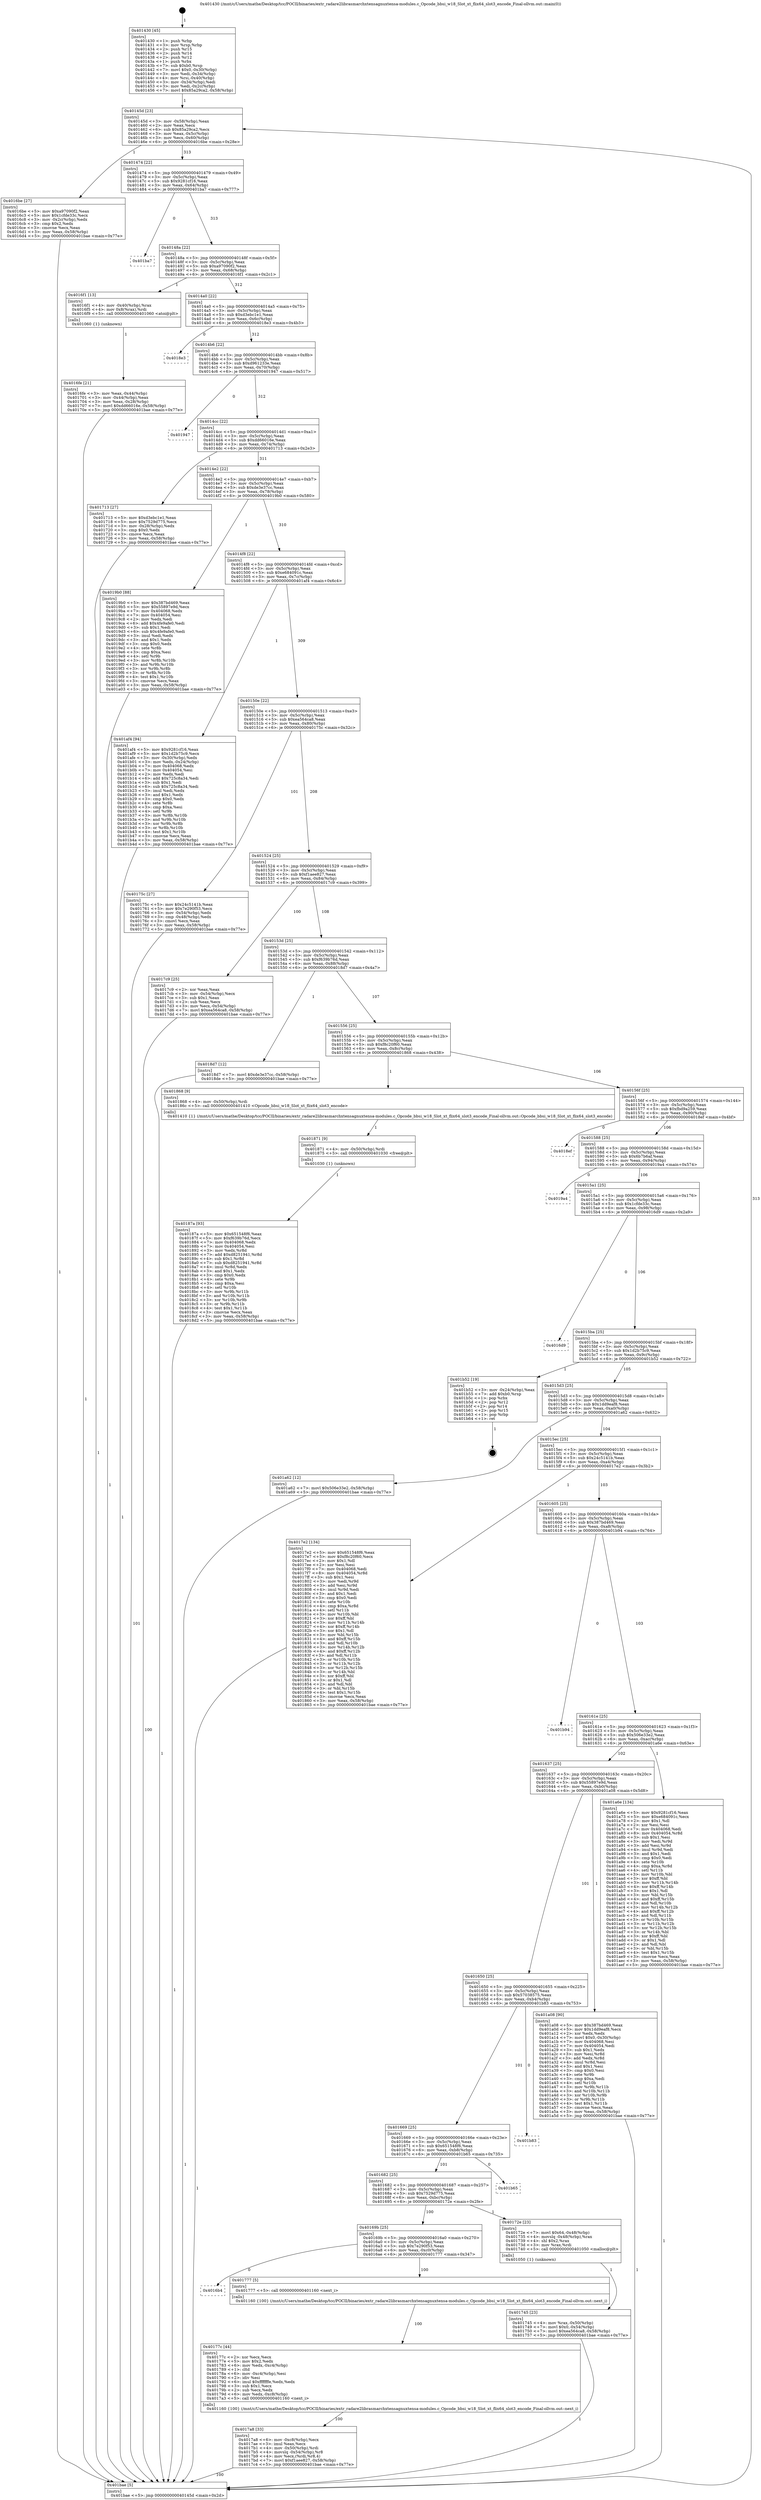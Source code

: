 digraph "0x401430" {
  label = "0x401430 (/mnt/c/Users/mathe/Desktop/tcc/POCII/binaries/extr_radare2librasmarchxtensagnuxtensa-modules.c_Opcode_bbsi_w18_Slot_xt_flix64_slot3_encode_Final-ollvm.out::main(0))"
  labelloc = "t"
  node[shape=record]

  Entry [label="",width=0.3,height=0.3,shape=circle,fillcolor=black,style=filled]
  "0x40145d" [label="{
     0x40145d [23]\l
     | [instrs]\l
     &nbsp;&nbsp;0x40145d \<+3\>: mov -0x58(%rbp),%eax\l
     &nbsp;&nbsp;0x401460 \<+2\>: mov %eax,%ecx\l
     &nbsp;&nbsp;0x401462 \<+6\>: sub $0x85a29ca2,%ecx\l
     &nbsp;&nbsp;0x401468 \<+3\>: mov %eax,-0x5c(%rbp)\l
     &nbsp;&nbsp;0x40146b \<+3\>: mov %ecx,-0x60(%rbp)\l
     &nbsp;&nbsp;0x40146e \<+6\>: je 00000000004016be \<main+0x28e\>\l
  }"]
  "0x4016be" [label="{
     0x4016be [27]\l
     | [instrs]\l
     &nbsp;&nbsp;0x4016be \<+5\>: mov $0xa97090f2,%eax\l
     &nbsp;&nbsp;0x4016c3 \<+5\>: mov $0x1cfde33c,%ecx\l
     &nbsp;&nbsp;0x4016c8 \<+3\>: mov -0x2c(%rbp),%edx\l
     &nbsp;&nbsp;0x4016cb \<+3\>: cmp $0x2,%edx\l
     &nbsp;&nbsp;0x4016ce \<+3\>: cmovne %ecx,%eax\l
     &nbsp;&nbsp;0x4016d1 \<+3\>: mov %eax,-0x58(%rbp)\l
     &nbsp;&nbsp;0x4016d4 \<+5\>: jmp 0000000000401bae \<main+0x77e\>\l
  }"]
  "0x401474" [label="{
     0x401474 [22]\l
     | [instrs]\l
     &nbsp;&nbsp;0x401474 \<+5\>: jmp 0000000000401479 \<main+0x49\>\l
     &nbsp;&nbsp;0x401479 \<+3\>: mov -0x5c(%rbp),%eax\l
     &nbsp;&nbsp;0x40147c \<+5\>: sub $0x9281cf16,%eax\l
     &nbsp;&nbsp;0x401481 \<+3\>: mov %eax,-0x64(%rbp)\l
     &nbsp;&nbsp;0x401484 \<+6\>: je 0000000000401ba7 \<main+0x777\>\l
  }"]
  "0x401bae" [label="{
     0x401bae [5]\l
     | [instrs]\l
     &nbsp;&nbsp;0x401bae \<+5\>: jmp 000000000040145d \<main+0x2d\>\l
  }"]
  "0x401430" [label="{
     0x401430 [45]\l
     | [instrs]\l
     &nbsp;&nbsp;0x401430 \<+1\>: push %rbp\l
     &nbsp;&nbsp;0x401431 \<+3\>: mov %rsp,%rbp\l
     &nbsp;&nbsp;0x401434 \<+2\>: push %r15\l
     &nbsp;&nbsp;0x401436 \<+2\>: push %r14\l
     &nbsp;&nbsp;0x401438 \<+2\>: push %r12\l
     &nbsp;&nbsp;0x40143a \<+1\>: push %rbx\l
     &nbsp;&nbsp;0x40143b \<+7\>: sub $0xb0,%rsp\l
     &nbsp;&nbsp;0x401442 \<+7\>: movl $0x0,-0x30(%rbp)\l
     &nbsp;&nbsp;0x401449 \<+3\>: mov %edi,-0x34(%rbp)\l
     &nbsp;&nbsp;0x40144c \<+4\>: mov %rsi,-0x40(%rbp)\l
     &nbsp;&nbsp;0x401450 \<+3\>: mov -0x34(%rbp),%edi\l
     &nbsp;&nbsp;0x401453 \<+3\>: mov %edi,-0x2c(%rbp)\l
     &nbsp;&nbsp;0x401456 \<+7\>: movl $0x85a29ca2,-0x58(%rbp)\l
  }"]
  Exit [label="",width=0.3,height=0.3,shape=circle,fillcolor=black,style=filled,peripheries=2]
  "0x401ba7" [label="{
     0x401ba7\l
  }", style=dashed]
  "0x40148a" [label="{
     0x40148a [22]\l
     | [instrs]\l
     &nbsp;&nbsp;0x40148a \<+5\>: jmp 000000000040148f \<main+0x5f\>\l
     &nbsp;&nbsp;0x40148f \<+3\>: mov -0x5c(%rbp),%eax\l
     &nbsp;&nbsp;0x401492 \<+5\>: sub $0xa97090f2,%eax\l
     &nbsp;&nbsp;0x401497 \<+3\>: mov %eax,-0x68(%rbp)\l
     &nbsp;&nbsp;0x40149a \<+6\>: je 00000000004016f1 \<main+0x2c1\>\l
  }"]
  "0x40187a" [label="{
     0x40187a [93]\l
     | [instrs]\l
     &nbsp;&nbsp;0x40187a \<+5\>: mov $0x651548f6,%eax\l
     &nbsp;&nbsp;0x40187f \<+5\>: mov $0xf639b76d,%ecx\l
     &nbsp;&nbsp;0x401884 \<+7\>: mov 0x404068,%edx\l
     &nbsp;&nbsp;0x40188b \<+7\>: mov 0x404054,%esi\l
     &nbsp;&nbsp;0x401892 \<+3\>: mov %edx,%r8d\l
     &nbsp;&nbsp;0x401895 \<+7\>: add $0xd8251941,%r8d\l
     &nbsp;&nbsp;0x40189c \<+4\>: sub $0x1,%r8d\l
     &nbsp;&nbsp;0x4018a0 \<+7\>: sub $0xd8251941,%r8d\l
     &nbsp;&nbsp;0x4018a7 \<+4\>: imul %r8d,%edx\l
     &nbsp;&nbsp;0x4018ab \<+3\>: and $0x1,%edx\l
     &nbsp;&nbsp;0x4018ae \<+3\>: cmp $0x0,%edx\l
     &nbsp;&nbsp;0x4018b1 \<+4\>: sete %r9b\l
     &nbsp;&nbsp;0x4018b5 \<+3\>: cmp $0xa,%esi\l
     &nbsp;&nbsp;0x4018b8 \<+4\>: setl %r10b\l
     &nbsp;&nbsp;0x4018bc \<+3\>: mov %r9b,%r11b\l
     &nbsp;&nbsp;0x4018bf \<+3\>: and %r10b,%r11b\l
     &nbsp;&nbsp;0x4018c2 \<+3\>: xor %r10b,%r9b\l
     &nbsp;&nbsp;0x4018c5 \<+3\>: or %r9b,%r11b\l
     &nbsp;&nbsp;0x4018c8 \<+4\>: test $0x1,%r11b\l
     &nbsp;&nbsp;0x4018cc \<+3\>: cmovne %ecx,%eax\l
     &nbsp;&nbsp;0x4018cf \<+3\>: mov %eax,-0x58(%rbp)\l
     &nbsp;&nbsp;0x4018d2 \<+5\>: jmp 0000000000401bae \<main+0x77e\>\l
  }"]
  "0x4016f1" [label="{
     0x4016f1 [13]\l
     | [instrs]\l
     &nbsp;&nbsp;0x4016f1 \<+4\>: mov -0x40(%rbp),%rax\l
     &nbsp;&nbsp;0x4016f5 \<+4\>: mov 0x8(%rax),%rdi\l
     &nbsp;&nbsp;0x4016f9 \<+5\>: call 0000000000401060 \<atoi@plt\>\l
     | [calls]\l
     &nbsp;&nbsp;0x401060 \{1\} (unknown)\l
  }"]
  "0x4014a0" [label="{
     0x4014a0 [22]\l
     | [instrs]\l
     &nbsp;&nbsp;0x4014a0 \<+5\>: jmp 00000000004014a5 \<main+0x75\>\l
     &nbsp;&nbsp;0x4014a5 \<+3\>: mov -0x5c(%rbp),%eax\l
     &nbsp;&nbsp;0x4014a8 \<+5\>: sub $0xd3ebc1e1,%eax\l
     &nbsp;&nbsp;0x4014ad \<+3\>: mov %eax,-0x6c(%rbp)\l
     &nbsp;&nbsp;0x4014b0 \<+6\>: je 00000000004018e3 \<main+0x4b3\>\l
  }"]
  "0x4016fe" [label="{
     0x4016fe [21]\l
     | [instrs]\l
     &nbsp;&nbsp;0x4016fe \<+3\>: mov %eax,-0x44(%rbp)\l
     &nbsp;&nbsp;0x401701 \<+3\>: mov -0x44(%rbp),%eax\l
     &nbsp;&nbsp;0x401704 \<+3\>: mov %eax,-0x28(%rbp)\l
     &nbsp;&nbsp;0x401707 \<+7\>: movl $0xdd66016e,-0x58(%rbp)\l
     &nbsp;&nbsp;0x40170e \<+5\>: jmp 0000000000401bae \<main+0x77e\>\l
  }"]
  "0x401871" [label="{
     0x401871 [9]\l
     | [instrs]\l
     &nbsp;&nbsp;0x401871 \<+4\>: mov -0x50(%rbp),%rdi\l
     &nbsp;&nbsp;0x401875 \<+5\>: call 0000000000401030 \<free@plt\>\l
     | [calls]\l
     &nbsp;&nbsp;0x401030 \{1\} (unknown)\l
  }"]
  "0x4018e3" [label="{
     0x4018e3\l
  }", style=dashed]
  "0x4014b6" [label="{
     0x4014b6 [22]\l
     | [instrs]\l
     &nbsp;&nbsp;0x4014b6 \<+5\>: jmp 00000000004014bb \<main+0x8b\>\l
     &nbsp;&nbsp;0x4014bb \<+3\>: mov -0x5c(%rbp),%eax\l
     &nbsp;&nbsp;0x4014be \<+5\>: sub $0xd961233e,%eax\l
     &nbsp;&nbsp;0x4014c3 \<+3\>: mov %eax,-0x70(%rbp)\l
     &nbsp;&nbsp;0x4014c6 \<+6\>: je 0000000000401947 \<main+0x517\>\l
  }"]
  "0x4017a8" [label="{
     0x4017a8 [33]\l
     | [instrs]\l
     &nbsp;&nbsp;0x4017a8 \<+6\>: mov -0xc8(%rbp),%ecx\l
     &nbsp;&nbsp;0x4017ae \<+3\>: imul %eax,%ecx\l
     &nbsp;&nbsp;0x4017b1 \<+4\>: mov -0x50(%rbp),%rdi\l
     &nbsp;&nbsp;0x4017b5 \<+4\>: movslq -0x54(%rbp),%r8\l
     &nbsp;&nbsp;0x4017b9 \<+4\>: mov %ecx,(%rdi,%r8,4)\l
     &nbsp;&nbsp;0x4017bd \<+7\>: movl $0xf1aee827,-0x58(%rbp)\l
     &nbsp;&nbsp;0x4017c4 \<+5\>: jmp 0000000000401bae \<main+0x77e\>\l
  }"]
  "0x401947" [label="{
     0x401947\l
  }", style=dashed]
  "0x4014cc" [label="{
     0x4014cc [22]\l
     | [instrs]\l
     &nbsp;&nbsp;0x4014cc \<+5\>: jmp 00000000004014d1 \<main+0xa1\>\l
     &nbsp;&nbsp;0x4014d1 \<+3\>: mov -0x5c(%rbp),%eax\l
     &nbsp;&nbsp;0x4014d4 \<+5\>: sub $0xdd66016e,%eax\l
     &nbsp;&nbsp;0x4014d9 \<+3\>: mov %eax,-0x74(%rbp)\l
     &nbsp;&nbsp;0x4014dc \<+6\>: je 0000000000401713 \<main+0x2e3\>\l
  }"]
  "0x40177c" [label="{
     0x40177c [44]\l
     | [instrs]\l
     &nbsp;&nbsp;0x40177c \<+2\>: xor %ecx,%ecx\l
     &nbsp;&nbsp;0x40177e \<+5\>: mov $0x2,%edx\l
     &nbsp;&nbsp;0x401783 \<+6\>: mov %edx,-0xc4(%rbp)\l
     &nbsp;&nbsp;0x401789 \<+1\>: cltd\l
     &nbsp;&nbsp;0x40178a \<+6\>: mov -0xc4(%rbp),%esi\l
     &nbsp;&nbsp;0x401790 \<+2\>: idiv %esi\l
     &nbsp;&nbsp;0x401792 \<+6\>: imul $0xfffffffe,%edx,%edx\l
     &nbsp;&nbsp;0x401798 \<+3\>: sub $0x1,%ecx\l
     &nbsp;&nbsp;0x40179b \<+2\>: sub %ecx,%edx\l
     &nbsp;&nbsp;0x40179d \<+6\>: mov %edx,-0xc8(%rbp)\l
     &nbsp;&nbsp;0x4017a3 \<+5\>: call 0000000000401160 \<next_i\>\l
     | [calls]\l
     &nbsp;&nbsp;0x401160 \{100\} (/mnt/c/Users/mathe/Desktop/tcc/POCII/binaries/extr_radare2librasmarchxtensagnuxtensa-modules.c_Opcode_bbsi_w18_Slot_xt_flix64_slot3_encode_Final-ollvm.out::next_i)\l
  }"]
  "0x401713" [label="{
     0x401713 [27]\l
     | [instrs]\l
     &nbsp;&nbsp;0x401713 \<+5\>: mov $0xd3ebc1e1,%eax\l
     &nbsp;&nbsp;0x401718 \<+5\>: mov $0x7529d775,%ecx\l
     &nbsp;&nbsp;0x40171d \<+3\>: mov -0x28(%rbp),%edx\l
     &nbsp;&nbsp;0x401720 \<+3\>: cmp $0x0,%edx\l
     &nbsp;&nbsp;0x401723 \<+3\>: cmove %ecx,%eax\l
     &nbsp;&nbsp;0x401726 \<+3\>: mov %eax,-0x58(%rbp)\l
     &nbsp;&nbsp;0x401729 \<+5\>: jmp 0000000000401bae \<main+0x77e\>\l
  }"]
  "0x4014e2" [label="{
     0x4014e2 [22]\l
     | [instrs]\l
     &nbsp;&nbsp;0x4014e2 \<+5\>: jmp 00000000004014e7 \<main+0xb7\>\l
     &nbsp;&nbsp;0x4014e7 \<+3\>: mov -0x5c(%rbp),%eax\l
     &nbsp;&nbsp;0x4014ea \<+5\>: sub $0xde3e37cc,%eax\l
     &nbsp;&nbsp;0x4014ef \<+3\>: mov %eax,-0x78(%rbp)\l
     &nbsp;&nbsp;0x4014f2 \<+6\>: je 00000000004019b0 \<main+0x580\>\l
  }"]
  "0x4016b4" [label="{
     0x4016b4\l
  }", style=dashed]
  "0x4019b0" [label="{
     0x4019b0 [88]\l
     | [instrs]\l
     &nbsp;&nbsp;0x4019b0 \<+5\>: mov $0x387bd469,%eax\l
     &nbsp;&nbsp;0x4019b5 \<+5\>: mov $0x55897e9d,%ecx\l
     &nbsp;&nbsp;0x4019ba \<+7\>: mov 0x404068,%edx\l
     &nbsp;&nbsp;0x4019c1 \<+7\>: mov 0x404054,%esi\l
     &nbsp;&nbsp;0x4019c8 \<+2\>: mov %edx,%edi\l
     &nbsp;&nbsp;0x4019ca \<+6\>: add $0x4fe9afe0,%edi\l
     &nbsp;&nbsp;0x4019d0 \<+3\>: sub $0x1,%edi\l
     &nbsp;&nbsp;0x4019d3 \<+6\>: sub $0x4fe9afe0,%edi\l
     &nbsp;&nbsp;0x4019d9 \<+3\>: imul %edi,%edx\l
     &nbsp;&nbsp;0x4019dc \<+3\>: and $0x1,%edx\l
     &nbsp;&nbsp;0x4019df \<+3\>: cmp $0x0,%edx\l
     &nbsp;&nbsp;0x4019e2 \<+4\>: sete %r8b\l
     &nbsp;&nbsp;0x4019e6 \<+3\>: cmp $0xa,%esi\l
     &nbsp;&nbsp;0x4019e9 \<+4\>: setl %r9b\l
     &nbsp;&nbsp;0x4019ed \<+3\>: mov %r8b,%r10b\l
     &nbsp;&nbsp;0x4019f0 \<+3\>: and %r9b,%r10b\l
     &nbsp;&nbsp;0x4019f3 \<+3\>: xor %r9b,%r8b\l
     &nbsp;&nbsp;0x4019f6 \<+3\>: or %r8b,%r10b\l
     &nbsp;&nbsp;0x4019f9 \<+4\>: test $0x1,%r10b\l
     &nbsp;&nbsp;0x4019fd \<+3\>: cmovne %ecx,%eax\l
     &nbsp;&nbsp;0x401a00 \<+3\>: mov %eax,-0x58(%rbp)\l
     &nbsp;&nbsp;0x401a03 \<+5\>: jmp 0000000000401bae \<main+0x77e\>\l
  }"]
  "0x4014f8" [label="{
     0x4014f8 [22]\l
     | [instrs]\l
     &nbsp;&nbsp;0x4014f8 \<+5\>: jmp 00000000004014fd \<main+0xcd\>\l
     &nbsp;&nbsp;0x4014fd \<+3\>: mov -0x5c(%rbp),%eax\l
     &nbsp;&nbsp;0x401500 \<+5\>: sub $0xe684091c,%eax\l
     &nbsp;&nbsp;0x401505 \<+3\>: mov %eax,-0x7c(%rbp)\l
     &nbsp;&nbsp;0x401508 \<+6\>: je 0000000000401af4 \<main+0x6c4\>\l
  }"]
  "0x401777" [label="{
     0x401777 [5]\l
     | [instrs]\l
     &nbsp;&nbsp;0x401777 \<+5\>: call 0000000000401160 \<next_i\>\l
     | [calls]\l
     &nbsp;&nbsp;0x401160 \{100\} (/mnt/c/Users/mathe/Desktop/tcc/POCII/binaries/extr_radare2librasmarchxtensagnuxtensa-modules.c_Opcode_bbsi_w18_Slot_xt_flix64_slot3_encode_Final-ollvm.out::next_i)\l
  }"]
  "0x401af4" [label="{
     0x401af4 [94]\l
     | [instrs]\l
     &nbsp;&nbsp;0x401af4 \<+5\>: mov $0x9281cf16,%eax\l
     &nbsp;&nbsp;0x401af9 \<+5\>: mov $0x1d2b75c9,%ecx\l
     &nbsp;&nbsp;0x401afe \<+3\>: mov -0x30(%rbp),%edx\l
     &nbsp;&nbsp;0x401b01 \<+3\>: mov %edx,-0x24(%rbp)\l
     &nbsp;&nbsp;0x401b04 \<+7\>: mov 0x404068,%edx\l
     &nbsp;&nbsp;0x401b0b \<+7\>: mov 0x404054,%esi\l
     &nbsp;&nbsp;0x401b12 \<+2\>: mov %edx,%edi\l
     &nbsp;&nbsp;0x401b14 \<+6\>: add $0x725c8a34,%edi\l
     &nbsp;&nbsp;0x401b1a \<+3\>: sub $0x1,%edi\l
     &nbsp;&nbsp;0x401b1d \<+6\>: sub $0x725c8a34,%edi\l
     &nbsp;&nbsp;0x401b23 \<+3\>: imul %edi,%edx\l
     &nbsp;&nbsp;0x401b26 \<+3\>: and $0x1,%edx\l
     &nbsp;&nbsp;0x401b29 \<+3\>: cmp $0x0,%edx\l
     &nbsp;&nbsp;0x401b2c \<+4\>: sete %r8b\l
     &nbsp;&nbsp;0x401b30 \<+3\>: cmp $0xa,%esi\l
     &nbsp;&nbsp;0x401b33 \<+4\>: setl %r9b\l
     &nbsp;&nbsp;0x401b37 \<+3\>: mov %r8b,%r10b\l
     &nbsp;&nbsp;0x401b3a \<+3\>: and %r9b,%r10b\l
     &nbsp;&nbsp;0x401b3d \<+3\>: xor %r9b,%r8b\l
     &nbsp;&nbsp;0x401b40 \<+3\>: or %r8b,%r10b\l
     &nbsp;&nbsp;0x401b43 \<+4\>: test $0x1,%r10b\l
     &nbsp;&nbsp;0x401b47 \<+3\>: cmovne %ecx,%eax\l
     &nbsp;&nbsp;0x401b4a \<+3\>: mov %eax,-0x58(%rbp)\l
     &nbsp;&nbsp;0x401b4d \<+5\>: jmp 0000000000401bae \<main+0x77e\>\l
  }"]
  "0x40150e" [label="{
     0x40150e [22]\l
     | [instrs]\l
     &nbsp;&nbsp;0x40150e \<+5\>: jmp 0000000000401513 \<main+0xe3\>\l
     &nbsp;&nbsp;0x401513 \<+3\>: mov -0x5c(%rbp),%eax\l
     &nbsp;&nbsp;0x401516 \<+5\>: sub $0xea564ca8,%eax\l
     &nbsp;&nbsp;0x40151b \<+3\>: mov %eax,-0x80(%rbp)\l
     &nbsp;&nbsp;0x40151e \<+6\>: je 000000000040175c \<main+0x32c\>\l
  }"]
  "0x401745" [label="{
     0x401745 [23]\l
     | [instrs]\l
     &nbsp;&nbsp;0x401745 \<+4\>: mov %rax,-0x50(%rbp)\l
     &nbsp;&nbsp;0x401749 \<+7\>: movl $0x0,-0x54(%rbp)\l
     &nbsp;&nbsp;0x401750 \<+7\>: movl $0xea564ca8,-0x58(%rbp)\l
     &nbsp;&nbsp;0x401757 \<+5\>: jmp 0000000000401bae \<main+0x77e\>\l
  }"]
  "0x40175c" [label="{
     0x40175c [27]\l
     | [instrs]\l
     &nbsp;&nbsp;0x40175c \<+5\>: mov $0x24c5141b,%eax\l
     &nbsp;&nbsp;0x401761 \<+5\>: mov $0x7e290f53,%ecx\l
     &nbsp;&nbsp;0x401766 \<+3\>: mov -0x54(%rbp),%edx\l
     &nbsp;&nbsp;0x401769 \<+3\>: cmp -0x48(%rbp),%edx\l
     &nbsp;&nbsp;0x40176c \<+3\>: cmovl %ecx,%eax\l
     &nbsp;&nbsp;0x40176f \<+3\>: mov %eax,-0x58(%rbp)\l
     &nbsp;&nbsp;0x401772 \<+5\>: jmp 0000000000401bae \<main+0x77e\>\l
  }"]
  "0x401524" [label="{
     0x401524 [25]\l
     | [instrs]\l
     &nbsp;&nbsp;0x401524 \<+5\>: jmp 0000000000401529 \<main+0xf9\>\l
     &nbsp;&nbsp;0x401529 \<+3\>: mov -0x5c(%rbp),%eax\l
     &nbsp;&nbsp;0x40152c \<+5\>: sub $0xf1aee827,%eax\l
     &nbsp;&nbsp;0x401531 \<+6\>: mov %eax,-0x84(%rbp)\l
     &nbsp;&nbsp;0x401537 \<+6\>: je 00000000004017c9 \<main+0x399\>\l
  }"]
  "0x40169b" [label="{
     0x40169b [25]\l
     | [instrs]\l
     &nbsp;&nbsp;0x40169b \<+5\>: jmp 00000000004016a0 \<main+0x270\>\l
     &nbsp;&nbsp;0x4016a0 \<+3\>: mov -0x5c(%rbp),%eax\l
     &nbsp;&nbsp;0x4016a3 \<+5\>: sub $0x7e290f53,%eax\l
     &nbsp;&nbsp;0x4016a8 \<+6\>: mov %eax,-0xc0(%rbp)\l
     &nbsp;&nbsp;0x4016ae \<+6\>: je 0000000000401777 \<main+0x347\>\l
  }"]
  "0x4017c9" [label="{
     0x4017c9 [25]\l
     | [instrs]\l
     &nbsp;&nbsp;0x4017c9 \<+2\>: xor %eax,%eax\l
     &nbsp;&nbsp;0x4017cb \<+3\>: mov -0x54(%rbp),%ecx\l
     &nbsp;&nbsp;0x4017ce \<+3\>: sub $0x1,%eax\l
     &nbsp;&nbsp;0x4017d1 \<+2\>: sub %eax,%ecx\l
     &nbsp;&nbsp;0x4017d3 \<+3\>: mov %ecx,-0x54(%rbp)\l
     &nbsp;&nbsp;0x4017d6 \<+7\>: movl $0xea564ca8,-0x58(%rbp)\l
     &nbsp;&nbsp;0x4017dd \<+5\>: jmp 0000000000401bae \<main+0x77e\>\l
  }"]
  "0x40153d" [label="{
     0x40153d [25]\l
     | [instrs]\l
     &nbsp;&nbsp;0x40153d \<+5\>: jmp 0000000000401542 \<main+0x112\>\l
     &nbsp;&nbsp;0x401542 \<+3\>: mov -0x5c(%rbp),%eax\l
     &nbsp;&nbsp;0x401545 \<+5\>: sub $0xf639b76d,%eax\l
     &nbsp;&nbsp;0x40154a \<+6\>: mov %eax,-0x88(%rbp)\l
     &nbsp;&nbsp;0x401550 \<+6\>: je 00000000004018d7 \<main+0x4a7\>\l
  }"]
  "0x40172e" [label="{
     0x40172e [23]\l
     | [instrs]\l
     &nbsp;&nbsp;0x40172e \<+7\>: movl $0x64,-0x48(%rbp)\l
     &nbsp;&nbsp;0x401735 \<+4\>: movslq -0x48(%rbp),%rax\l
     &nbsp;&nbsp;0x401739 \<+4\>: shl $0x2,%rax\l
     &nbsp;&nbsp;0x40173d \<+3\>: mov %rax,%rdi\l
     &nbsp;&nbsp;0x401740 \<+5\>: call 0000000000401050 \<malloc@plt\>\l
     | [calls]\l
     &nbsp;&nbsp;0x401050 \{1\} (unknown)\l
  }"]
  "0x4018d7" [label="{
     0x4018d7 [12]\l
     | [instrs]\l
     &nbsp;&nbsp;0x4018d7 \<+7\>: movl $0xde3e37cc,-0x58(%rbp)\l
     &nbsp;&nbsp;0x4018de \<+5\>: jmp 0000000000401bae \<main+0x77e\>\l
  }"]
  "0x401556" [label="{
     0x401556 [25]\l
     | [instrs]\l
     &nbsp;&nbsp;0x401556 \<+5\>: jmp 000000000040155b \<main+0x12b\>\l
     &nbsp;&nbsp;0x40155b \<+3\>: mov -0x5c(%rbp),%eax\l
     &nbsp;&nbsp;0x40155e \<+5\>: sub $0xf8c20f60,%eax\l
     &nbsp;&nbsp;0x401563 \<+6\>: mov %eax,-0x8c(%rbp)\l
     &nbsp;&nbsp;0x401569 \<+6\>: je 0000000000401868 \<main+0x438\>\l
  }"]
  "0x401682" [label="{
     0x401682 [25]\l
     | [instrs]\l
     &nbsp;&nbsp;0x401682 \<+5\>: jmp 0000000000401687 \<main+0x257\>\l
     &nbsp;&nbsp;0x401687 \<+3\>: mov -0x5c(%rbp),%eax\l
     &nbsp;&nbsp;0x40168a \<+5\>: sub $0x7529d775,%eax\l
     &nbsp;&nbsp;0x40168f \<+6\>: mov %eax,-0xbc(%rbp)\l
     &nbsp;&nbsp;0x401695 \<+6\>: je 000000000040172e \<main+0x2fe\>\l
  }"]
  "0x401868" [label="{
     0x401868 [9]\l
     | [instrs]\l
     &nbsp;&nbsp;0x401868 \<+4\>: mov -0x50(%rbp),%rdi\l
     &nbsp;&nbsp;0x40186c \<+5\>: call 0000000000401410 \<Opcode_bbsi_w18_Slot_xt_flix64_slot3_encode\>\l
     | [calls]\l
     &nbsp;&nbsp;0x401410 \{1\} (/mnt/c/Users/mathe/Desktop/tcc/POCII/binaries/extr_radare2librasmarchxtensagnuxtensa-modules.c_Opcode_bbsi_w18_Slot_xt_flix64_slot3_encode_Final-ollvm.out::Opcode_bbsi_w18_Slot_xt_flix64_slot3_encode)\l
  }"]
  "0x40156f" [label="{
     0x40156f [25]\l
     | [instrs]\l
     &nbsp;&nbsp;0x40156f \<+5\>: jmp 0000000000401574 \<main+0x144\>\l
     &nbsp;&nbsp;0x401574 \<+3\>: mov -0x5c(%rbp),%eax\l
     &nbsp;&nbsp;0x401577 \<+5\>: sub $0xfbd9a259,%eax\l
     &nbsp;&nbsp;0x40157c \<+6\>: mov %eax,-0x90(%rbp)\l
     &nbsp;&nbsp;0x401582 \<+6\>: je 00000000004018ef \<main+0x4bf\>\l
  }"]
  "0x401b65" [label="{
     0x401b65\l
  }", style=dashed]
  "0x4018ef" [label="{
     0x4018ef\l
  }", style=dashed]
  "0x401588" [label="{
     0x401588 [25]\l
     | [instrs]\l
     &nbsp;&nbsp;0x401588 \<+5\>: jmp 000000000040158d \<main+0x15d\>\l
     &nbsp;&nbsp;0x40158d \<+3\>: mov -0x5c(%rbp),%eax\l
     &nbsp;&nbsp;0x401590 \<+5\>: sub $0x6b7b6af,%eax\l
     &nbsp;&nbsp;0x401595 \<+6\>: mov %eax,-0x94(%rbp)\l
     &nbsp;&nbsp;0x40159b \<+6\>: je 00000000004019a4 \<main+0x574\>\l
  }"]
  "0x401669" [label="{
     0x401669 [25]\l
     | [instrs]\l
     &nbsp;&nbsp;0x401669 \<+5\>: jmp 000000000040166e \<main+0x23e\>\l
     &nbsp;&nbsp;0x40166e \<+3\>: mov -0x5c(%rbp),%eax\l
     &nbsp;&nbsp;0x401671 \<+5\>: sub $0x651548f6,%eax\l
     &nbsp;&nbsp;0x401676 \<+6\>: mov %eax,-0xb8(%rbp)\l
     &nbsp;&nbsp;0x40167c \<+6\>: je 0000000000401b65 \<main+0x735\>\l
  }"]
  "0x4019a4" [label="{
     0x4019a4\l
  }", style=dashed]
  "0x4015a1" [label="{
     0x4015a1 [25]\l
     | [instrs]\l
     &nbsp;&nbsp;0x4015a1 \<+5\>: jmp 00000000004015a6 \<main+0x176\>\l
     &nbsp;&nbsp;0x4015a6 \<+3\>: mov -0x5c(%rbp),%eax\l
     &nbsp;&nbsp;0x4015a9 \<+5\>: sub $0x1cfde33c,%eax\l
     &nbsp;&nbsp;0x4015ae \<+6\>: mov %eax,-0x98(%rbp)\l
     &nbsp;&nbsp;0x4015b4 \<+6\>: je 00000000004016d9 \<main+0x2a9\>\l
  }"]
  "0x401b83" [label="{
     0x401b83\l
  }", style=dashed]
  "0x4016d9" [label="{
     0x4016d9\l
  }", style=dashed]
  "0x4015ba" [label="{
     0x4015ba [25]\l
     | [instrs]\l
     &nbsp;&nbsp;0x4015ba \<+5\>: jmp 00000000004015bf \<main+0x18f\>\l
     &nbsp;&nbsp;0x4015bf \<+3\>: mov -0x5c(%rbp),%eax\l
     &nbsp;&nbsp;0x4015c2 \<+5\>: sub $0x1d2b75c9,%eax\l
     &nbsp;&nbsp;0x4015c7 \<+6\>: mov %eax,-0x9c(%rbp)\l
     &nbsp;&nbsp;0x4015cd \<+6\>: je 0000000000401b52 \<main+0x722\>\l
  }"]
  "0x401650" [label="{
     0x401650 [25]\l
     | [instrs]\l
     &nbsp;&nbsp;0x401650 \<+5\>: jmp 0000000000401655 \<main+0x225\>\l
     &nbsp;&nbsp;0x401655 \<+3\>: mov -0x5c(%rbp),%eax\l
     &nbsp;&nbsp;0x401658 \<+5\>: sub $0x57038575,%eax\l
     &nbsp;&nbsp;0x40165d \<+6\>: mov %eax,-0xb4(%rbp)\l
     &nbsp;&nbsp;0x401663 \<+6\>: je 0000000000401b83 \<main+0x753\>\l
  }"]
  "0x401b52" [label="{
     0x401b52 [19]\l
     | [instrs]\l
     &nbsp;&nbsp;0x401b52 \<+3\>: mov -0x24(%rbp),%eax\l
     &nbsp;&nbsp;0x401b55 \<+7\>: add $0xb0,%rsp\l
     &nbsp;&nbsp;0x401b5c \<+1\>: pop %rbx\l
     &nbsp;&nbsp;0x401b5d \<+2\>: pop %r12\l
     &nbsp;&nbsp;0x401b5f \<+2\>: pop %r14\l
     &nbsp;&nbsp;0x401b61 \<+2\>: pop %r15\l
     &nbsp;&nbsp;0x401b63 \<+1\>: pop %rbp\l
     &nbsp;&nbsp;0x401b64 \<+1\>: ret\l
  }"]
  "0x4015d3" [label="{
     0x4015d3 [25]\l
     | [instrs]\l
     &nbsp;&nbsp;0x4015d3 \<+5\>: jmp 00000000004015d8 \<main+0x1a8\>\l
     &nbsp;&nbsp;0x4015d8 \<+3\>: mov -0x5c(%rbp),%eax\l
     &nbsp;&nbsp;0x4015db \<+5\>: sub $0x1dd9eaf8,%eax\l
     &nbsp;&nbsp;0x4015e0 \<+6\>: mov %eax,-0xa0(%rbp)\l
     &nbsp;&nbsp;0x4015e6 \<+6\>: je 0000000000401a62 \<main+0x632\>\l
  }"]
  "0x401a08" [label="{
     0x401a08 [90]\l
     | [instrs]\l
     &nbsp;&nbsp;0x401a08 \<+5\>: mov $0x387bd469,%eax\l
     &nbsp;&nbsp;0x401a0d \<+5\>: mov $0x1dd9eaf8,%ecx\l
     &nbsp;&nbsp;0x401a12 \<+2\>: xor %edx,%edx\l
     &nbsp;&nbsp;0x401a14 \<+7\>: movl $0x0,-0x30(%rbp)\l
     &nbsp;&nbsp;0x401a1b \<+7\>: mov 0x404068,%esi\l
     &nbsp;&nbsp;0x401a22 \<+7\>: mov 0x404054,%edi\l
     &nbsp;&nbsp;0x401a29 \<+3\>: sub $0x1,%edx\l
     &nbsp;&nbsp;0x401a2c \<+3\>: mov %esi,%r8d\l
     &nbsp;&nbsp;0x401a2f \<+3\>: add %edx,%r8d\l
     &nbsp;&nbsp;0x401a32 \<+4\>: imul %r8d,%esi\l
     &nbsp;&nbsp;0x401a36 \<+3\>: and $0x1,%esi\l
     &nbsp;&nbsp;0x401a39 \<+3\>: cmp $0x0,%esi\l
     &nbsp;&nbsp;0x401a3c \<+4\>: sete %r9b\l
     &nbsp;&nbsp;0x401a40 \<+3\>: cmp $0xa,%edi\l
     &nbsp;&nbsp;0x401a43 \<+4\>: setl %r10b\l
     &nbsp;&nbsp;0x401a47 \<+3\>: mov %r9b,%r11b\l
     &nbsp;&nbsp;0x401a4a \<+3\>: and %r10b,%r11b\l
     &nbsp;&nbsp;0x401a4d \<+3\>: xor %r10b,%r9b\l
     &nbsp;&nbsp;0x401a50 \<+3\>: or %r9b,%r11b\l
     &nbsp;&nbsp;0x401a53 \<+4\>: test $0x1,%r11b\l
     &nbsp;&nbsp;0x401a57 \<+3\>: cmovne %ecx,%eax\l
     &nbsp;&nbsp;0x401a5a \<+3\>: mov %eax,-0x58(%rbp)\l
     &nbsp;&nbsp;0x401a5d \<+5\>: jmp 0000000000401bae \<main+0x77e\>\l
  }"]
  "0x401a62" [label="{
     0x401a62 [12]\l
     | [instrs]\l
     &nbsp;&nbsp;0x401a62 \<+7\>: movl $0x506e33e2,-0x58(%rbp)\l
     &nbsp;&nbsp;0x401a69 \<+5\>: jmp 0000000000401bae \<main+0x77e\>\l
  }"]
  "0x4015ec" [label="{
     0x4015ec [25]\l
     | [instrs]\l
     &nbsp;&nbsp;0x4015ec \<+5\>: jmp 00000000004015f1 \<main+0x1c1\>\l
     &nbsp;&nbsp;0x4015f1 \<+3\>: mov -0x5c(%rbp),%eax\l
     &nbsp;&nbsp;0x4015f4 \<+5\>: sub $0x24c5141b,%eax\l
     &nbsp;&nbsp;0x4015f9 \<+6\>: mov %eax,-0xa4(%rbp)\l
     &nbsp;&nbsp;0x4015ff \<+6\>: je 00000000004017e2 \<main+0x3b2\>\l
  }"]
  "0x401637" [label="{
     0x401637 [25]\l
     | [instrs]\l
     &nbsp;&nbsp;0x401637 \<+5\>: jmp 000000000040163c \<main+0x20c\>\l
     &nbsp;&nbsp;0x40163c \<+3\>: mov -0x5c(%rbp),%eax\l
     &nbsp;&nbsp;0x40163f \<+5\>: sub $0x55897e9d,%eax\l
     &nbsp;&nbsp;0x401644 \<+6\>: mov %eax,-0xb0(%rbp)\l
     &nbsp;&nbsp;0x40164a \<+6\>: je 0000000000401a08 \<main+0x5d8\>\l
  }"]
  "0x4017e2" [label="{
     0x4017e2 [134]\l
     | [instrs]\l
     &nbsp;&nbsp;0x4017e2 \<+5\>: mov $0x651548f6,%eax\l
     &nbsp;&nbsp;0x4017e7 \<+5\>: mov $0xf8c20f60,%ecx\l
     &nbsp;&nbsp;0x4017ec \<+2\>: mov $0x1,%dl\l
     &nbsp;&nbsp;0x4017ee \<+2\>: xor %esi,%esi\l
     &nbsp;&nbsp;0x4017f0 \<+7\>: mov 0x404068,%edi\l
     &nbsp;&nbsp;0x4017f7 \<+8\>: mov 0x404054,%r8d\l
     &nbsp;&nbsp;0x4017ff \<+3\>: sub $0x1,%esi\l
     &nbsp;&nbsp;0x401802 \<+3\>: mov %edi,%r9d\l
     &nbsp;&nbsp;0x401805 \<+3\>: add %esi,%r9d\l
     &nbsp;&nbsp;0x401808 \<+4\>: imul %r9d,%edi\l
     &nbsp;&nbsp;0x40180c \<+3\>: and $0x1,%edi\l
     &nbsp;&nbsp;0x40180f \<+3\>: cmp $0x0,%edi\l
     &nbsp;&nbsp;0x401812 \<+4\>: sete %r10b\l
     &nbsp;&nbsp;0x401816 \<+4\>: cmp $0xa,%r8d\l
     &nbsp;&nbsp;0x40181a \<+4\>: setl %r11b\l
     &nbsp;&nbsp;0x40181e \<+3\>: mov %r10b,%bl\l
     &nbsp;&nbsp;0x401821 \<+3\>: xor $0xff,%bl\l
     &nbsp;&nbsp;0x401824 \<+3\>: mov %r11b,%r14b\l
     &nbsp;&nbsp;0x401827 \<+4\>: xor $0xff,%r14b\l
     &nbsp;&nbsp;0x40182b \<+3\>: xor $0x1,%dl\l
     &nbsp;&nbsp;0x40182e \<+3\>: mov %bl,%r15b\l
     &nbsp;&nbsp;0x401831 \<+4\>: and $0xff,%r15b\l
     &nbsp;&nbsp;0x401835 \<+3\>: and %dl,%r10b\l
     &nbsp;&nbsp;0x401838 \<+3\>: mov %r14b,%r12b\l
     &nbsp;&nbsp;0x40183b \<+4\>: and $0xff,%r12b\l
     &nbsp;&nbsp;0x40183f \<+3\>: and %dl,%r11b\l
     &nbsp;&nbsp;0x401842 \<+3\>: or %r10b,%r15b\l
     &nbsp;&nbsp;0x401845 \<+3\>: or %r11b,%r12b\l
     &nbsp;&nbsp;0x401848 \<+3\>: xor %r12b,%r15b\l
     &nbsp;&nbsp;0x40184b \<+3\>: or %r14b,%bl\l
     &nbsp;&nbsp;0x40184e \<+3\>: xor $0xff,%bl\l
     &nbsp;&nbsp;0x401851 \<+3\>: or $0x1,%dl\l
     &nbsp;&nbsp;0x401854 \<+2\>: and %dl,%bl\l
     &nbsp;&nbsp;0x401856 \<+3\>: or %bl,%r15b\l
     &nbsp;&nbsp;0x401859 \<+4\>: test $0x1,%r15b\l
     &nbsp;&nbsp;0x40185d \<+3\>: cmovne %ecx,%eax\l
     &nbsp;&nbsp;0x401860 \<+3\>: mov %eax,-0x58(%rbp)\l
     &nbsp;&nbsp;0x401863 \<+5\>: jmp 0000000000401bae \<main+0x77e\>\l
  }"]
  "0x401605" [label="{
     0x401605 [25]\l
     | [instrs]\l
     &nbsp;&nbsp;0x401605 \<+5\>: jmp 000000000040160a \<main+0x1da\>\l
     &nbsp;&nbsp;0x40160a \<+3\>: mov -0x5c(%rbp),%eax\l
     &nbsp;&nbsp;0x40160d \<+5\>: sub $0x387bd469,%eax\l
     &nbsp;&nbsp;0x401612 \<+6\>: mov %eax,-0xa8(%rbp)\l
     &nbsp;&nbsp;0x401618 \<+6\>: je 0000000000401b94 \<main+0x764\>\l
  }"]
  "0x401a6e" [label="{
     0x401a6e [134]\l
     | [instrs]\l
     &nbsp;&nbsp;0x401a6e \<+5\>: mov $0x9281cf16,%eax\l
     &nbsp;&nbsp;0x401a73 \<+5\>: mov $0xe684091c,%ecx\l
     &nbsp;&nbsp;0x401a78 \<+2\>: mov $0x1,%dl\l
     &nbsp;&nbsp;0x401a7a \<+2\>: xor %esi,%esi\l
     &nbsp;&nbsp;0x401a7c \<+7\>: mov 0x404068,%edi\l
     &nbsp;&nbsp;0x401a83 \<+8\>: mov 0x404054,%r8d\l
     &nbsp;&nbsp;0x401a8b \<+3\>: sub $0x1,%esi\l
     &nbsp;&nbsp;0x401a8e \<+3\>: mov %edi,%r9d\l
     &nbsp;&nbsp;0x401a91 \<+3\>: add %esi,%r9d\l
     &nbsp;&nbsp;0x401a94 \<+4\>: imul %r9d,%edi\l
     &nbsp;&nbsp;0x401a98 \<+3\>: and $0x1,%edi\l
     &nbsp;&nbsp;0x401a9b \<+3\>: cmp $0x0,%edi\l
     &nbsp;&nbsp;0x401a9e \<+4\>: sete %r10b\l
     &nbsp;&nbsp;0x401aa2 \<+4\>: cmp $0xa,%r8d\l
     &nbsp;&nbsp;0x401aa6 \<+4\>: setl %r11b\l
     &nbsp;&nbsp;0x401aaa \<+3\>: mov %r10b,%bl\l
     &nbsp;&nbsp;0x401aad \<+3\>: xor $0xff,%bl\l
     &nbsp;&nbsp;0x401ab0 \<+3\>: mov %r11b,%r14b\l
     &nbsp;&nbsp;0x401ab3 \<+4\>: xor $0xff,%r14b\l
     &nbsp;&nbsp;0x401ab7 \<+3\>: xor $0x1,%dl\l
     &nbsp;&nbsp;0x401aba \<+3\>: mov %bl,%r15b\l
     &nbsp;&nbsp;0x401abd \<+4\>: and $0xff,%r15b\l
     &nbsp;&nbsp;0x401ac1 \<+3\>: and %dl,%r10b\l
     &nbsp;&nbsp;0x401ac4 \<+3\>: mov %r14b,%r12b\l
     &nbsp;&nbsp;0x401ac7 \<+4\>: and $0xff,%r12b\l
     &nbsp;&nbsp;0x401acb \<+3\>: and %dl,%r11b\l
     &nbsp;&nbsp;0x401ace \<+3\>: or %r10b,%r15b\l
     &nbsp;&nbsp;0x401ad1 \<+3\>: or %r11b,%r12b\l
     &nbsp;&nbsp;0x401ad4 \<+3\>: xor %r12b,%r15b\l
     &nbsp;&nbsp;0x401ad7 \<+3\>: or %r14b,%bl\l
     &nbsp;&nbsp;0x401ada \<+3\>: xor $0xff,%bl\l
     &nbsp;&nbsp;0x401add \<+3\>: or $0x1,%dl\l
     &nbsp;&nbsp;0x401ae0 \<+2\>: and %dl,%bl\l
     &nbsp;&nbsp;0x401ae2 \<+3\>: or %bl,%r15b\l
     &nbsp;&nbsp;0x401ae5 \<+4\>: test $0x1,%r15b\l
     &nbsp;&nbsp;0x401ae9 \<+3\>: cmovne %ecx,%eax\l
     &nbsp;&nbsp;0x401aec \<+3\>: mov %eax,-0x58(%rbp)\l
     &nbsp;&nbsp;0x401aef \<+5\>: jmp 0000000000401bae \<main+0x77e\>\l
  }"]
  "0x401b94" [label="{
     0x401b94\l
  }", style=dashed]
  "0x40161e" [label="{
     0x40161e [25]\l
     | [instrs]\l
     &nbsp;&nbsp;0x40161e \<+5\>: jmp 0000000000401623 \<main+0x1f3\>\l
     &nbsp;&nbsp;0x401623 \<+3\>: mov -0x5c(%rbp),%eax\l
     &nbsp;&nbsp;0x401626 \<+5\>: sub $0x506e33e2,%eax\l
     &nbsp;&nbsp;0x40162b \<+6\>: mov %eax,-0xac(%rbp)\l
     &nbsp;&nbsp;0x401631 \<+6\>: je 0000000000401a6e \<main+0x63e\>\l
  }"]
  Entry -> "0x401430" [label=" 1"]
  "0x40145d" -> "0x4016be" [label=" 1"]
  "0x40145d" -> "0x401474" [label=" 313"]
  "0x4016be" -> "0x401bae" [label=" 1"]
  "0x401430" -> "0x40145d" [label=" 1"]
  "0x401bae" -> "0x40145d" [label=" 313"]
  "0x401b52" -> Exit [label=" 1"]
  "0x401474" -> "0x401ba7" [label=" 0"]
  "0x401474" -> "0x40148a" [label=" 313"]
  "0x401af4" -> "0x401bae" [label=" 1"]
  "0x40148a" -> "0x4016f1" [label=" 1"]
  "0x40148a" -> "0x4014a0" [label=" 312"]
  "0x4016f1" -> "0x4016fe" [label=" 1"]
  "0x4016fe" -> "0x401bae" [label=" 1"]
  "0x401a6e" -> "0x401bae" [label=" 1"]
  "0x4014a0" -> "0x4018e3" [label=" 0"]
  "0x4014a0" -> "0x4014b6" [label=" 312"]
  "0x401a62" -> "0x401bae" [label=" 1"]
  "0x4014b6" -> "0x401947" [label=" 0"]
  "0x4014b6" -> "0x4014cc" [label=" 312"]
  "0x401a08" -> "0x401bae" [label=" 1"]
  "0x4014cc" -> "0x401713" [label=" 1"]
  "0x4014cc" -> "0x4014e2" [label=" 311"]
  "0x401713" -> "0x401bae" [label=" 1"]
  "0x4019b0" -> "0x401bae" [label=" 1"]
  "0x4014e2" -> "0x4019b0" [label=" 1"]
  "0x4014e2" -> "0x4014f8" [label=" 310"]
  "0x4018d7" -> "0x401bae" [label=" 1"]
  "0x4014f8" -> "0x401af4" [label=" 1"]
  "0x4014f8" -> "0x40150e" [label=" 309"]
  "0x40187a" -> "0x401bae" [label=" 1"]
  "0x40150e" -> "0x40175c" [label=" 101"]
  "0x40150e" -> "0x401524" [label=" 208"]
  "0x401868" -> "0x401871" [label=" 1"]
  "0x401524" -> "0x4017c9" [label=" 100"]
  "0x401524" -> "0x40153d" [label=" 108"]
  "0x4017e2" -> "0x401bae" [label=" 1"]
  "0x40153d" -> "0x4018d7" [label=" 1"]
  "0x40153d" -> "0x401556" [label=" 107"]
  "0x4017c9" -> "0x401bae" [label=" 100"]
  "0x401556" -> "0x401868" [label=" 1"]
  "0x401556" -> "0x40156f" [label=" 106"]
  "0x40177c" -> "0x4017a8" [label=" 100"]
  "0x40156f" -> "0x4018ef" [label=" 0"]
  "0x40156f" -> "0x401588" [label=" 106"]
  "0x401777" -> "0x40177c" [label=" 100"]
  "0x401588" -> "0x4019a4" [label=" 0"]
  "0x401588" -> "0x4015a1" [label=" 106"]
  "0x40169b" -> "0x401777" [label=" 100"]
  "0x4015a1" -> "0x4016d9" [label=" 0"]
  "0x4015a1" -> "0x4015ba" [label=" 106"]
  "0x401871" -> "0x40187a" [label=" 1"]
  "0x4015ba" -> "0x401b52" [label=" 1"]
  "0x4015ba" -> "0x4015d3" [label=" 105"]
  "0x401745" -> "0x401bae" [label=" 1"]
  "0x4015d3" -> "0x401a62" [label=" 1"]
  "0x4015d3" -> "0x4015ec" [label=" 104"]
  "0x40172e" -> "0x401745" [label=" 1"]
  "0x4015ec" -> "0x4017e2" [label=" 1"]
  "0x4015ec" -> "0x401605" [label=" 103"]
  "0x401682" -> "0x40172e" [label=" 1"]
  "0x401605" -> "0x401b94" [label=" 0"]
  "0x401605" -> "0x40161e" [label=" 103"]
  "0x4017a8" -> "0x401bae" [label=" 100"]
  "0x40161e" -> "0x401a6e" [label=" 1"]
  "0x40161e" -> "0x401637" [label=" 102"]
  "0x401682" -> "0x40169b" [label=" 100"]
  "0x401637" -> "0x401a08" [label=" 1"]
  "0x401637" -> "0x401650" [label=" 101"]
  "0x40175c" -> "0x401bae" [label=" 101"]
  "0x401650" -> "0x401b83" [label=" 0"]
  "0x401650" -> "0x401669" [label=" 101"]
  "0x40169b" -> "0x4016b4" [label=" 0"]
  "0x401669" -> "0x401b65" [label=" 0"]
  "0x401669" -> "0x401682" [label=" 101"]
}
